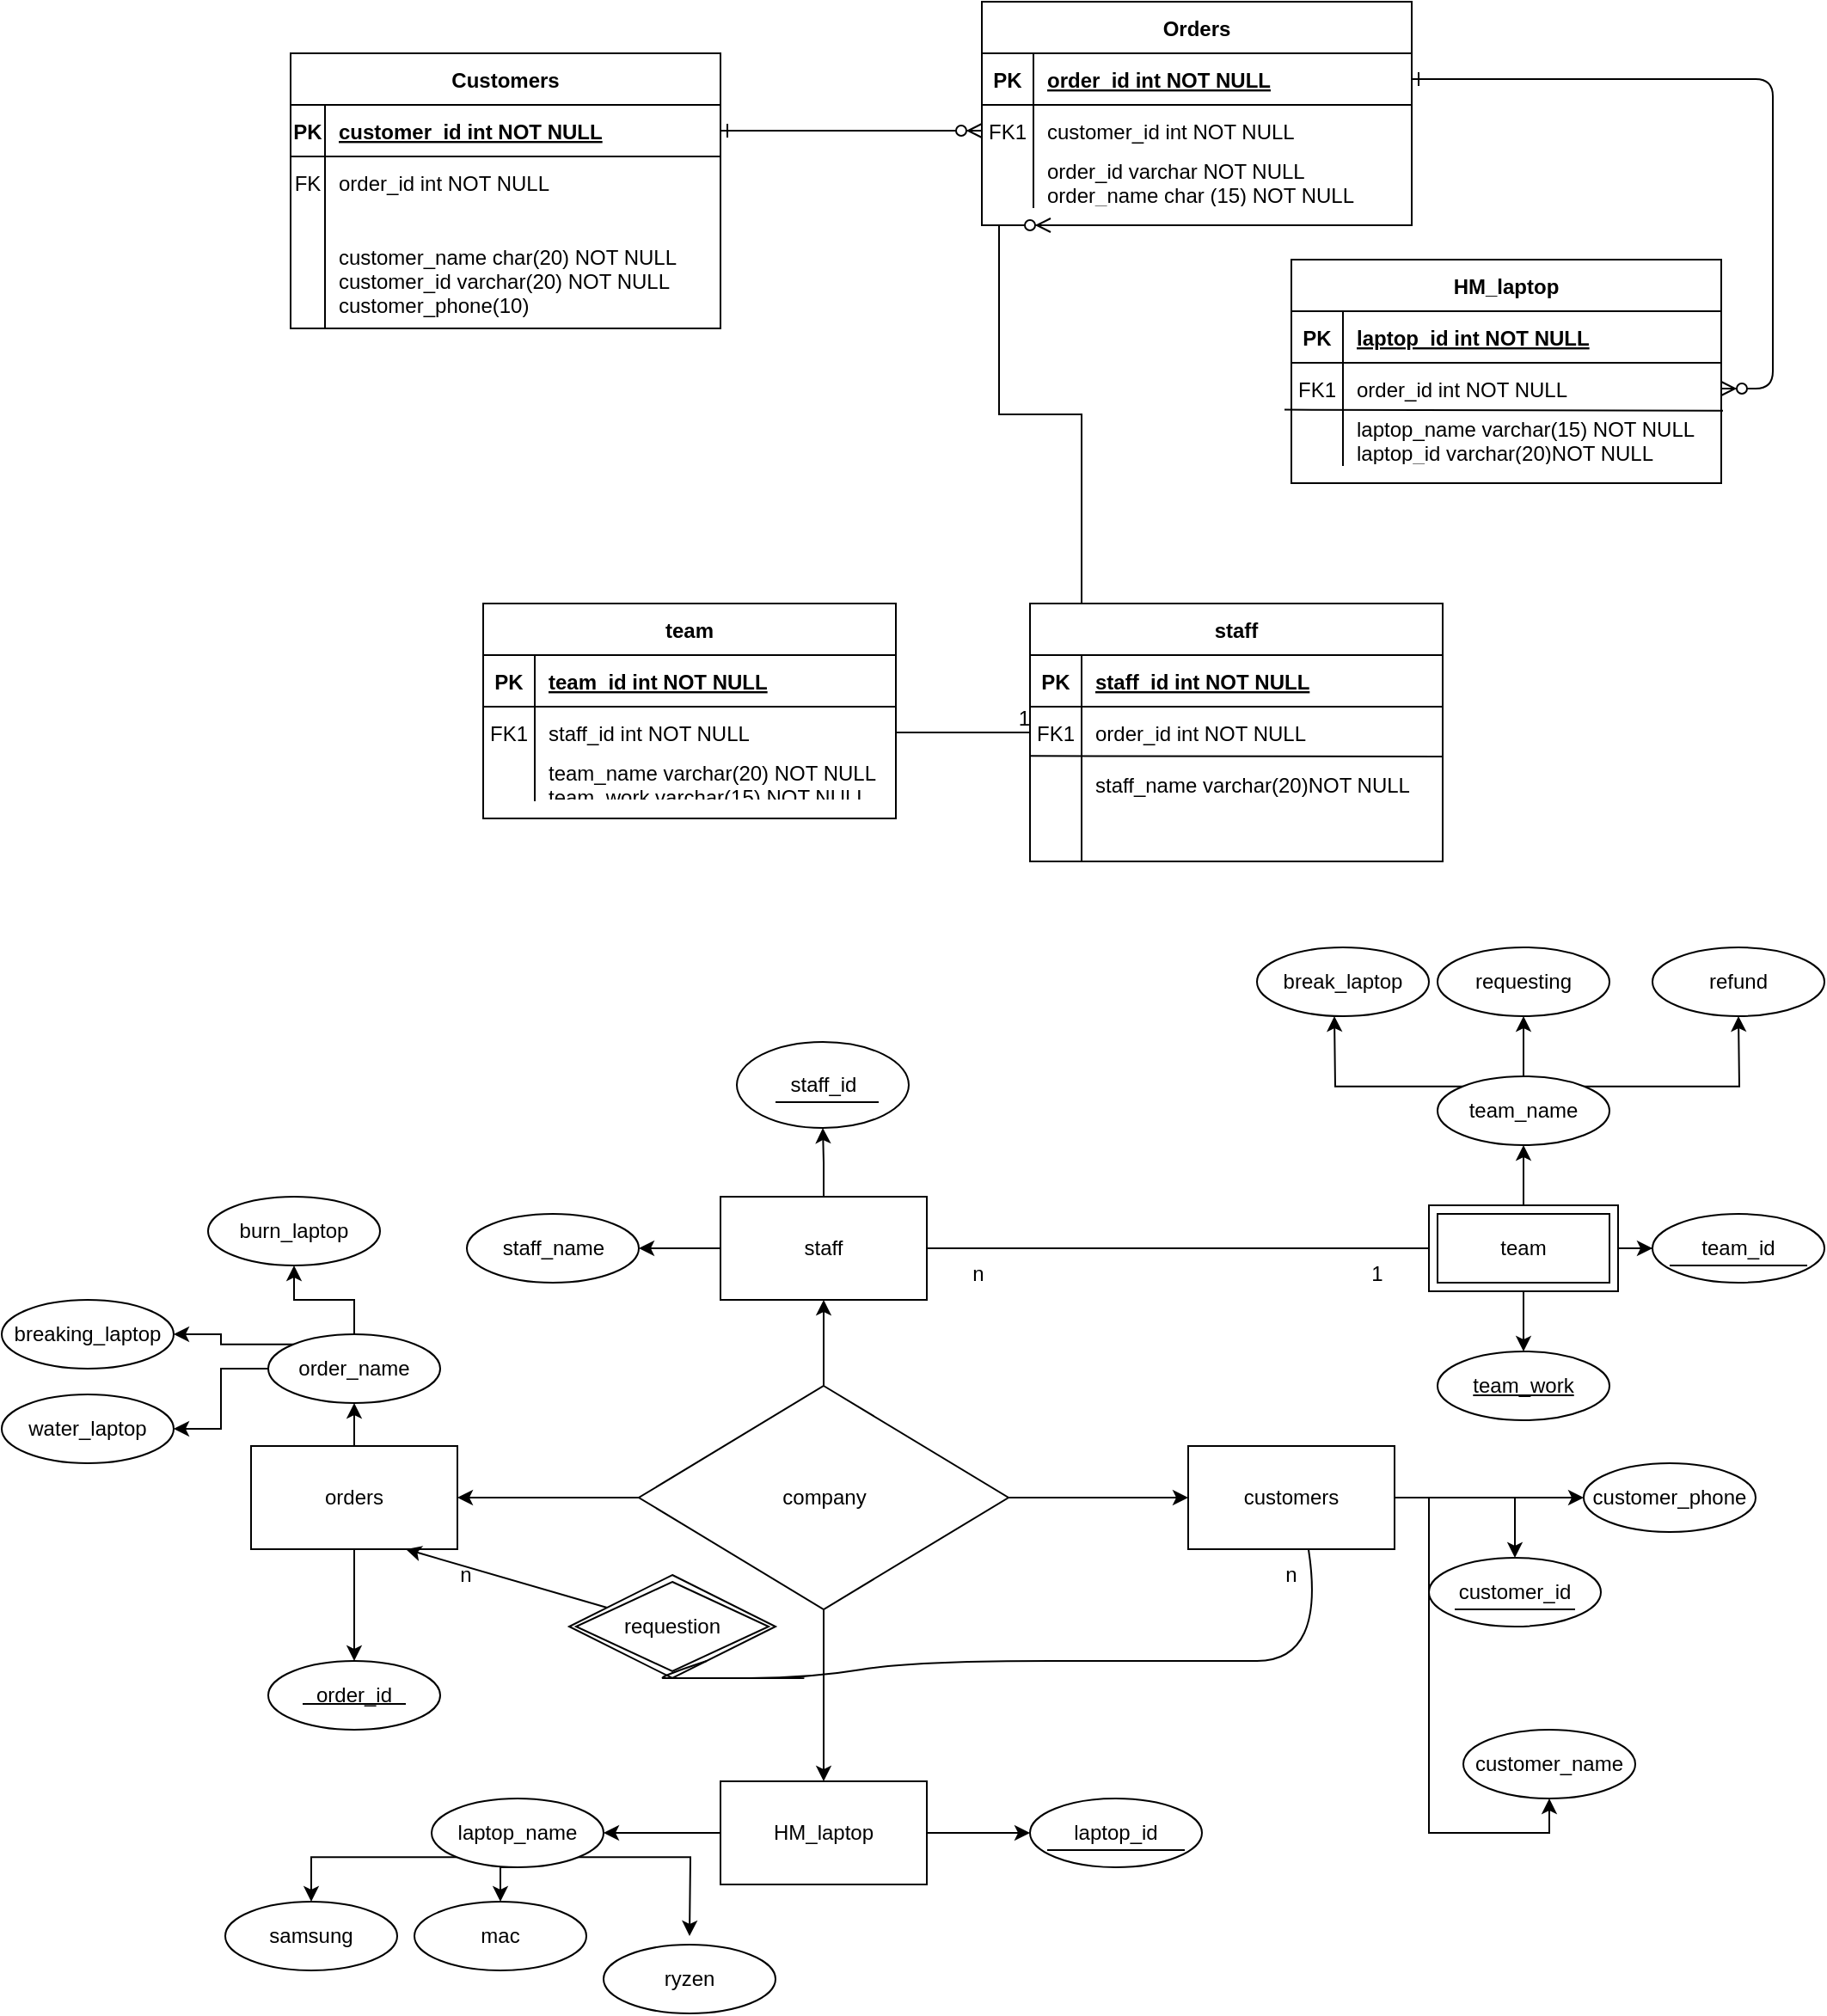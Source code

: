 <mxfile version="20.0.4" type="github">
  <diagram id="R2lEEEUBdFMjLlhIrx00" name="Page-1">
    <mxGraphModel dx="2206" dy="801" grid="1" gridSize="10" guides="1" tooltips="1" connect="1" arrows="1" fold="1" page="1" pageScale="1" pageWidth="850" pageHeight="1100" math="0" shadow="0" extFonts="Permanent Marker^https://fonts.googleapis.com/css?family=Permanent+Marker">
      <root>
        <mxCell id="0" />
        <mxCell id="1" parent="0" />
        <mxCell id="C-vyLk0tnHw3VtMMgP7b-1" value="" style="edgeStyle=entityRelationEdgeStyle;endArrow=ERzeroToMany;startArrow=ERone;endFill=1;startFill=0;" parent="1" source="C-vyLk0tnHw3VtMMgP7b-24" target="C-vyLk0tnHw3VtMMgP7b-6" edge="1">
          <mxGeometry width="100" height="100" relative="1" as="geometry">
            <mxPoint x="460" y="610" as="sourcePoint" />
            <mxPoint x="560" y="510" as="targetPoint" />
          </mxGeometry>
        </mxCell>
        <mxCell id="C-vyLk0tnHw3VtMMgP7b-12" value="" style="edgeStyle=entityRelationEdgeStyle;endArrow=ERzeroToMany;startArrow=ERone;endFill=1;startFill=0;" parent="1" source="C-vyLk0tnHw3VtMMgP7b-3" target="C-vyLk0tnHw3VtMMgP7b-17" edge="1">
          <mxGeometry width="100" height="100" relative="1" as="geometry">
            <mxPoint x="520" y="70" as="sourcePoint" />
            <mxPoint x="580" y="95" as="targetPoint" />
          </mxGeometry>
        </mxCell>
        <mxCell id="C-vyLk0tnHw3VtMMgP7b-2" value="Orders" style="shape=table;startSize=30;container=1;collapsible=1;childLayout=tableLayout;fixedRows=1;rowLines=0;fontStyle=1;align=center;resizeLast=1;" parent="1" vertex="1">
          <mxGeometry x="490" y="10" width="250" height="130" as="geometry" />
        </mxCell>
        <mxCell id="C-vyLk0tnHw3VtMMgP7b-3" value="" style="shape=partialRectangle;collapsible=0;dropTarget=0;pointerEvents=0;fillColor=none;points=[[0,0.5],[1,0.5]];portConstraint=eastwest;top=0;left=0;right=0;bottom=1;" parent="C-vyLk0tnHw3VtMMgP7b-2" vertex="1">
          <mxGeometry y="30" width="250" height="30" as="geometry" />
        </mxCell>
        <mxCell id="C-vyLk0tnHw3VtMMgP7b-4" value="PK" style="shape=partialRectangle;overflow=hidden;connectable=0;fillColor=none;top=0;left=0;bottom=0;right=0;fontStyle=1;" parent="C-vyLk0tnHw3VtMMgP7b-3" vertex="1">
          <mxGeometry width="30" height="30" as="geometry">
            <mxRectangle width="30" height="30" as="alternateBounds" />
          </mxGeometry>
        </mxCell>
        <mxCell id="C-vyLk0tnHw3VtMMgP7b-5" value="order_id int NOT NULL " style="shape=partialRectangle;overflow=hidden;connectable=0;fillColor=none;top=0;left=0;bottom=0;right=0;align=left;spacingLeft=6;fontStyle=5;" parent="C-vyLk0tnHw3VtMMgP7b-3" vertex="1">
          <mxGeometry x="30" width="220" height="30" as="geometry">
            <mxRectangle width="220" height="30" as="alternateBounds" />
          </mxGeometry>
        </mxCell>
        <mxCell id="C-vyLk0tnHw3VtMMgP7b-6" value="" style="shape=partialRectangle;collapsible=0;dropTarget=0;pointerEvents=0;fillColor=none;points=[[0,0.5],[1,0.5]];portConstraint=eastwest;top=0;left=0;right=0;bottom=0;" parent="C-vyLk0tnHw3VtMMgP7b-2" vertex="1">
          <mxGeometry y="60" width="250" height="30" as="geometry" />
        </mxCell>
        <mxCell id="C-vyLk0tnHw3VtMMgP7b-7" value="FK1" style="shape=partialRectangle;overflow=hidden;connectable=0;fillColor=none;top=0;left=0;bottom=0;right=0;" parent="C-vyLk0tnHw3VtMMgP7b-6" vertex="1">
          <mxGeometry width="30" height="30" as="geometry">
            <mxRectangle width="30" height="30" as="alternateBounds" />
          </mxGeometry>
        </mxCell>
        <mxCell id="C-vyLk0tnHw3VtMMgP7b-8" value="customer_id int NOT NULL" style="shape=partialRectangle;overflow=hidden;connectable=0;fillColor=none;top=0;left=0;bottom=0;right=0;align=left;spacingLeft=6;" parent="C-vyLk0tnHw3VtMMgP7b-6" vertex="1">
          <mxGeometry x="30" width="220" height="30" as="geometry">
            <mxRectangle width="220" height="30" as="alternateBounds" />
          </mxGeometry>
        </mxCell>
        <mxCell id="C-vyLk0tnHw3VtMMgP7b-9" value="" style="shape=partialRectangle;collapsible=0;dropTarget=0;pointerEvents=0;fillColor=none;points=[[0,0.5],[1,0.5]];portConstraint=eastwest;top=0;left=0;right=0;bottom=0;" parent="C-vyLk0tnHw3VtMMgP7b-2" vertex="1">
          <mxGeometry y="90" width="250" height="30" as="geometry" />
        </mxCell>
        <mxCell id="C-vyLk0tnHw3VtMMgP7b-10" value="" style="shape=partialRectangle;overflow=hidden;connectable=0;fillColor=none;top=0;left=0;bottom=0;right=0;" parent="C-vyLk0tnHw3VtMMgP7b-9" vertex="1">
          <mxGeometry width="30" height="30" as="geometry">
            <mxRectangle width="30" height="30" as="alternateBounds" />
          </mxGeometry>
        </mxCell>
        <mxCell id="C-vyLk0tnHw3VtMMgP7b-11" value="order_id varchar NOT NULL&#xa;order_name char (15) NOT NULL" style="shape=partialRectangle;overflow=hidden;connectable=0;fillColor=none;top=0;left=0;bottom=0;right=0;align=left;spacingLeft=6;" parent="C-vyLk0tnHw3VtMMgP7b-9" vertex="1">
          <mxGeometry x="30" width="220" height="30" as="geometry">
            <mxRectangle width="220" height="30" as="alternateBounds" />
          </mxGeometry>
        </mxCell>
        <mxCell id="C-vyLk0tnHw3VtMMgP7b-13" value="HM_laptop" style="shape=table;startSize=30;container=1;collapsible=1;childLayout=tableLayout;fixedRows=1;rowLines=0;fontStyle=1;align=center;resizeLast=1;" parent="1" vertex="1">
          <mxGeometry x="670" y="160" width="250" height="130" as="geometry" />
        </mxCell>
        <mxCell id="C-vyLk0tnHw3VtMMgP7b-14" value="" style="shape=partialRectangle;collapsible=0;dropTarget=0;pointerEvents=0;fillColor=none;points=[[0,0.5],[1,0.5]];portConstraint=eastwest;top=0;left=0;right=0;bottom=1;" parent="C-vyLk0tnHw3VtMMgP7b-13" vertex="1">
          <mxGeometry y="30" width="250" height="30" as="geometry" />
        </mxCell>
        <mxCell id="C-vyLk0tnHw3VtMMgP7b-15" value="PK" style="shape=partialRectangle;overflow=hidden;connectable=0;fillColor=none;top=0;left=0;bottom=0;right=0;fontStyle=1;" parent="C-vyLk0tnHw3VtMMgP7b-14" vertex="1">
          <mxGeometry width="30" height="30" as="geometry">
            <mxRectangle width="30" height="30" as="alternateBounds" />
          </mxGeometry>
        </mxCell>
        <mxCell id="C-vyLk0tnHw3VtMMgP7b-16" value="laptop_id int NOT NULL " style="shape=partialRectangle;overflow=hidden;connectable=0;fillColor=none;top=0;left=0;bottom=0;right=0;align=left;spacingLeft=6;fontStyle=5;" parent="C-vyLk0tnHw3VtMMgP7b-14" vertex="1">
          <mxGeometry x="30" width="220" height="30" as="geometry">
            <mxRectangle width="220" height="30" as="alternateBounds" />
          </mxGeometry>
        </mxCell>
        <mxCell id="C-vyLk0tnHw3VtMMgP7b-17" value="" style="shape=partialRectangle;collapsible=0;dropTarget=0;pointerEvents=0;fillColor=none;points=[[0,0.5],[1,0.5]];portConstraint=eastwest;top=0;left=0;right=0;bottom=0;" parent="C-vyLk0tnHw3VtMMgP7b-13" vertex="1">
          <mxGeometry y="60" width="250" height="30" as="geometry" />
        </mxCell>
        <mxCell id="C-vyLk0tnHw3VtMMgP7b-18" value="FK1" style="shape=partialRectangle;overflow=hidden;connectable=0;fillColor=none;top=0;left=0;bottom=0;right=0;" parent="C-vyLk0tnHw3VtMMgP7b-17" vertex="1">
          <mxGeometry width="30" height="30" as="geometry">
            <mxRectangle width="30" height="30" as="alternateBounds" />
          </mxGeometry>
        </mxCell>
        <mxCell id="C-vyLk0tnHw3VtMMgP7b-19" value="order_id int NOT NULL" style="shape=partialRectangle;overflow=hidden;connectable=0;fillColor=none;top=0;left=0;bottom=0;right=0;align=left;spacingLeft=6;" parent="C-vyLk0tnHw3VtMMgP7b-17" vertex="1">
          <mxGeometry x="30" width="220" height="30" as="geometry">
            <mxRectangle width="220" height="30" as="alternateBounds" />
          </mxGeometry>
        </mxCell>
        <mxCell id="C-vyLk0tnHw3VtMMgP7b-20" value="" style="shape=partialRectangle;collapsible=0;dropTarget=0;pointerEvents=0;fillColor=none;points=[[0,0.5],[1,0.5]];portConstraint=eastwest;top=0;left=0;right=0;bottom=0;" parent="C-vyLk0tnHw3VtMMgP7b-13" vertex="1">
          <mxGeometry y="90" width="250" height="30" as="geometry" />
        </mxCell>
        <mxCell id="C-vyLk0tnHw3VtMMgP7b-21" value="" style="shape=partialRectangle;overflow=hidden;connectable=0;fillColor=none;top=0;left=0;bottom=0;right=0;" parent="C-vyLk0tnHw3VtMMgP7b-20" vertex="1">
          <mxGeometry width="30" height="30" as="geometry">
            <mxRectangle width="30" height="30" as="alternateBounds" />
          </mxGeometry>
        </mxCell>
        <mxCell id="C-vyLk0tnHw3VtMMgP7b-22" value="laptop_name varchar(15) NOT NULL&#xa;laptop_id varchar(20)NOT NULL" style="shape=partialRectangle;overflow=hidden;connectable=0;fillColor=none;top=0;left=0;bottom=0;right=0;align=left;spacingLeft=6;" parent="C-vyLk0tnHw3VtMMgP7b-20" vertex="1">
          <mxGeometry x="30" width="220" height="30" as="geometry">
            <mxRectangle width="220" height="30" as="alternateBounds" />
          </mxGeometry>
        </mxCell>
        <mxCell id="-9GWKgvjQjByhZvp3Sfi-156" value="" style="endArrow=none;html=1;rounded=0;entryX=1.004;entryY=-0.071;entryDx=0;entryDy=0;entryPerimeter=0;exitX=-0.016;exitY=-0.09;exitDx=0;exitDy=0;exitPerimeter=0;" edge="1" parent="C-vyLk0tnHw3VtMMgP7b-13" source="C-vyLk0tnHw3VtMMgP7b-20" target="C-vyLk0tnHw3VtMMgP7b-20">
          <mxGeometry relative="1" as="geometry">
            <mxPoint x="-100" y="100" as="sourcePoint" />
            <mxPoint x="60" y="100" as="targetPoint" />
          </mxGeometry>
        </mxCell>
        <mxCell id="C-vyLk0tnHw3VtMMgP7b-23" value="Customers" style="shape=table;startSize=30;container=1;collapsible=1;childLayout=tableLayout;fixedRows=1;rowLines=0;fontStyle=1;align=center;resizeLast=1;" parent="1" vertex="1">
          <mxGeometry x="88" y="40" width="250" height="160" as="geometry" />
        </mxCell>
        <mxCell id="C-vyLk0tnHw3VtMMgP7b-24" value="" style="shape=partialRectangle;collapsible=0;dropTarget=0;pointerEvents=0;fillColor=none;points=[[0,0.5],[1,0.5]];portConstraint=eastwest;top=0;left=0;right=0;bottom=1;" parent="C-vyLk0tnHw3VtMMgP7b-23" vertex="1">
          <mxGeometry y="30" width="250" height="30" as="geometry" />
        </mxCell>
        <mxCell id="C-vyLk0tnHw3VtMMgP7b-25" value="PK" style="shape=partialRectangle;overflow=hidden;connectable=0;fillColor=none;top=0;left=0;bottom=0;right=0;fontStyle=1;" parent="C-vyLk0tnHw3VtMMgP7b-24" vertex="1">
          <mxGeometry width="20" height="30" as="geometry">
            <mxRectangle width="20" height="30" as="alternateBounds" />
          </mxGeometry>
        </mxCell>
        <mxCell id="C-vyLk0tnHw3VtMMgP7b-26" value="customer_id int NOT NULL " style="shape=partialRectangle;overflow=hidden;connectable=0;fillColor=none;top=0;left=0;bottom=0;right=0;align=left;spacingLeft=6;fontStyle=5;" parent="C-vyLk0tnHw3VtMMgP7b-24" vertex="1">
          <mxGeometry x="20" width="230" height="30" as="geometry">
            <mxRectangle width="230" height="30" as="alternateBounds" />
          </mxGeometry>
        </mxCell>
        <mxCell id="-9GWKgvjQjByhZvp3Sfi-189" value="" style="shape=tableRow;horizontal=0;startSize=0;swimlaneHead=0;swimlaneBody=0;fillColor=none;collapsible=0;dropTarget=0;points=[[0,0.5],[1,0.5]];portConstraint=eastwest;top=0;left=0;right=0;bottom=0;" vertex="1" parent="C-vyLk0tnHw3VtMMgP7b-23">
          <mxGeometry y="60" width="250" height="30" as="geometry" />
        </mxCell>
        <mxCell id="-9GWKgvjQjByhZvp3Sfi-190" value="FK" style="shape=partialRectangle;connectable=0;fillColor=none;top=0;left=0;bottom=0;right=0;fontStyle=0;overflow=hidden;" vertex="1" parent="-9GWKgvjQjByhZvp3Sfi-189">
          <mxGeometry width="20" height="30" as="geometry">
            <mxRectangle width="20" height="30" as="alternateBounds" />
          </mxGeometry>
        </mxCell>
        <mxCell id="-9GWKgvjQjByhZvp3Sfi-191" value="order_id int NOT NULL" style="shape=partialRectangle;connectable=0;fillColor=none;top=0;left=0;bottom=0;right=0;align=left;spacingLeft=6;fontStyle=0;overflow=hidden;" vertex="1" parent="-9GWKgvjQjByhZvp3Sfi-189">
          <mxGeometry x="20" width="230" height="30" as="geometry">
            <mxRectangle width="230" height="30" as="alternateBounds" />
          </mxGeometry>
        </mxCell>
        <mxCell id="C-vyLk0tnHw3VtMMgP7b-27" value="" style="shape=partialRectangle;collapsible=0;dropTarget=0;pointerEvents=0;fillColor=none;points=[[0,0.5],[1,0.5]];portConstraint=eastwest;top=0;left=0;right=0;bottom=0;" parent="C-vyLk0tnHw3VtMMgP7b-23" vertex="1">
          <mxGeometry y="90" width="250" height="70" as="geometry" />
        </mxCell>
        <mxCell id="C-vyLk0tnHw3VtMMgP7b-28" value="" style="shape=partialRectangle;overflow=hidden;connectable=0;fillColor=none;top=0;left=0;bottom=0;right=0;" parent="C-vyLk0tnHw3VtMMgP7b-27" vertex="1">
          <mxGeometry width="20" height="70" as="geometry">
            <mxRectangle width="20" height="70" as="alternateBounds" />
          </mxGeometry>
        </mxCell>
        <mxCell id="C-vyLk0tnHw3VtMMgP7b-29" value="&#xa;customer_name char(20) NOT NULL&#xa;customer_id varchar(20) NOT NULL&#xa;customer_phone(10)" style="shape=partialRectangle;overflow=hidden;connectable=0;fillColor=none;top=0;left=0;bottom=0;right=0;align=left;spacingLeft=6;" parent="C-vyLk0tnHw3VtMMgP7b-27" vertex="1">
          <mxGeometry x="20" width="230" height="70" as="geometry">
            <mxRectangle width="230" height="70" as="alternateBounds" />
          </mxGeometry>
        </mxCell>
        <mxCell id="-9GWKgvjQjByhZvp3Sfi-9" style="edgeStyle=orthogonalEdgeStyle;rounded=0;orthogonalLoop=1;jettySize=auto;html=1;entryX=0;entryY=0.5;entryDx=0;entryDy=0;" edge="1" parent="1" source="-9GWKgvjQjByhZvp3Sfi-2" target="-9GWKgvjQjByhZvp3Sfi-6">
          <mxGeometry relative="1" as="geometry" />
        </mxCell>
        <mxCell id="-9GWKgvjQjByhZvp3Sfi-24" style="edgeStyle=orthogonalEdgeStyle;rounded=0;orthogonalLoop=1;jettySize=auto;html=1;exitX=0.5;exitY=0;exitDx=0;exitDy=0;entryX=0.5;entryY=1;entryDx=0;entryDy=0;" edge="1" parent="1" source="-9GWKgvjQjByhZvp3Sfi-2" target="-9GWKgvjQjByhZvp3Sfi-22">
          <mxGeometry relative="1" as="geometry" />
        </mxCell>
        <mxCell id="-9GWKgvjQjByhZvp3Sfi-143" style="edgeStyle=orthogonalEdgeStyle;rounded=0;orthogonalLoop=1;jettySize=auto;html=1;" edge="1" parent="1" source="-9GWKgvjQjByhZvp3Sfi-2" target="-9GWKgvjQjByhZvp3Sfi-7">
          <mxGeometry relative="1" as="geometry" />
        </mxCell>
        <mxCell id="-9GWKgvjQjByhZvp3Sfi-149" style="edgeStyle=orthogonalEdgeStyle;rounded=0;orthogonalLoop=1;jettySize=auto;html=1;entryX=1;entryY=0.5;entryDx=0;entryDy=0;" edge="1" parent="1" source="-9GWKgvjQjByhZvp3Sfi-2" target="-9GWKgvjQjByhZvp3Sfi-5">
          <mxGeometry relative="1" as="geometry" />
        </mxCell>
        <mxCell id="-9GWKgvjQjByhZvp3Sfi-2" value="company" style="rhombus;whiteSpace=wrap;html=1;" vertex="1" parent="1">
          <mxGeometry x="290.5" y="815" width="215" height="130" as="geometry" />
        </mxCell>
        <mxCell id="-9GWKgvjQjByhZvp3Sfi-137" style="edgeStyle=orthogonalEdgeStyle;rounded=0;orthogonalLoop=1;jettySize=auto;html=1;entryX=0.5;entryY=0;entryDx=0;entryDy=0;" edge="1" parent="1" source="-9GWKgvjQjByhZvp3Sfi-5" target="-9GWKgvjQjByhZvp3Sfi-136">
          <mxGeometry relative="1" as="geometry" />
        </mxCell>
        <mxCell id="-9GWKgvjQjByhZvp3Sfi-139" style="edgeStyle=orthogonalEdgeStyle;rounded=0;orthogonalLoop=1;jettySize=auto;html=1;entryX=0.5;entryY=1;entryDx=0;entryDy=0;" edge="1" parent="1" source="-9GWKgvjQjByhZvp3Sfi-5" target="-9GWKgvjQjByhZvp3Sfi-138">
          <mxGeometry relative="1" as="geometry" />
        </mxCell>
        <mxCell id="-9GWKgvjQjByhZvp3Sfi-5" value="orders" style="rounded=0;whiteSpace=wrap;html=1;" vertex="1" parent="1">
          <mxGeometry x="65" y="850" width="120" height="60" as="geometry" />
        </mxCell>
        <mxCell id="-9GWKgvjQjByhZvp3Sfi-122" style="edgeStyle=orthogonalEdgeStyle;rounded=0;orthogonalLoop=1;jettySize=auto;html=1;entryX=0.5;entryY=0;entryDx=0;entryDy=0;" edge="1" parent="1" source="-9GWKgvjQjByhZvp3Sfi-6" target="-9GWKgvjQjByhZvp3Sfi-121">
          <mxGeometry relative="1" as="geometry" />
        </mxCell>
        <mxCell id="-9GWKgvjQjByhZvp3Sfi-134" style="edgeStyle=orthogonalEdgeStyle;rounded=0;orthogonalLoop=1;jettySize=auto;html=1;entryX=0.5;entryY=1;entryDx=0;entryDy=0;" edge="1" parent="1" source="-9GWKgvjQjByhZvp3Sfi-6" target="-9GWKgvjQjByhZvp3Sfi-133">
          <mxGeometry relative="1" as="geometry" />
        </mxCell>
        <mxCell id="-9GWKgvjQjByhZvp3Sfi-159" style="edgeStyle=orthogonalEdgeStyle;rounded=0;orthogonalLoop=1;jettySize=auto;html=1;entryX=0;entryY=0.5;entryDx=0;entryDy=0;" edge="1" parent="1" source="-9GWKgvjQjByhZvp3Sfi-6" target="-9GWKgvjQjByhZvp3Sfi-158">
          <mxGeometry relative="1" as="geometry" />
        </mxCell>
        <mxCell id="-9GWKgvjQjByhZvp3Sfi-6" value="customers" style="rounded=0;whiteSpace=wrap;html=1;" vertex="1" parent="1">
          <mxGeometry x="610" y="850" width="120" height="60" as="geometry" />
        </mxCell>
        <mxCell id="-9GWKgvjQjByhZvp3Sfi-141" style="edgeStyle=orthogonalEdgeStyle;rounded=0;orthogonalLoop=1;jettySize=auto;html=1;exitX=0;exitY=0.5;exitDx=0;exitDy=0;entryX=1;entryY=0.5;entryDx=0;entryDy=0;" edge="1" parent="1" source="-9GWKgvjQjByhZvp3Sfi-7" target="-9GWKgvjQjByhZvp3Sfi-140">
          <mxGeometry relative="1" as="geometry" />
        </mxCell>
        <mxCell id="-9GWKgvjQjByhZvp3Sfi-153" style="edgeStyle=orthogonalEdgeStyle;rounded=0;orthogonalLoop=1;jettySize=auto;html=1;entryX=0;entryY=0.5;entryDx=0;entryDy=0;" edge="1" parent="1" source="-9GWKgvjQjByhZvp3Sfi-7" target="-9GWKgvjQjByhZvp3Sfi-152">
          <mxGeometry relative="1" as="geometry" />
        </mxCell>
        <mxCell id="-9GWKgvjQjByhZvp3Sfi-7" value="HM_laptop" style="rounded=0;whiteSpace=wrap;html=1;" vertex="1" parent="1">
          <mxGeometry x="338" y="1045" width="120" height="60" as="geometry" />
        </mxCell>
        <mxCell id="-9GWKgvjQjByhZvp3Sfi-92" style="edgeStyle=orthogonalEdgeStyle;rounded=0;orthogonalLoop=1;jettySize=auto;html=1;entryX=0.5;entryY=1;entryDx=0;entryDy=0;" edge="1" parent="1" source="-9GWKgvjQjByhZvp3Sfi-22" target="-9GWKgvjQjByhZvp3Sfi-43">
          <mxGeometry relative="1" as="geometry" />
        </mxCell>
        <mxCell id="-9GWKgvjQjByhZvp3Sfi-151" style="edgeStyle=orthogonalEdgeStyle;rounded=0;orthogonalLoop=1;jettySize=auto;html=1;entryX=1;entryY=0.5;entryDx=0;entryDy=0;" edge="1" parent="1" source="-9GWKgvjQjByhZvp3Sfi-22" target="-9GWKgvjQjByhZvp3Sfi-150">
          <mxGeometry relative="1" as="geometry" />
        </mxCell>
        <mxCell id="-9GWKgvjQjByhZvp3Sfi-22" value="staff" style="rounded=0;whiteSpace=wrap;html=1;" vertex="1" parent="1">
          <mxGeometry x="338" y="705" width="120" height="60" as="geometry" />
        </mxCell>
        <mxCell id="-9GWKgvjQjByhZvp3Sfi-25" value="n" style="text;html=1;strokeColor=none;fillColor=none;align=center;verticalAlign=middle;whiteSpace=wrap;rounded=0;" vertex="1" parent="1">
          <mxGeometry x="458" y="735" width="60" height="30" as="geometry" />
        </mxCell>
        <mxCell id="-9GWKgvjQjByhZvp3Sfi-27" value="n" style="text;html=1;strokeColor=none;fillColor=none;align=center;verticalAlign=middle;whiteSpace=wrap;rounded=0;" vertex="1" parent="1">
          <mxGeometry x="640" y="910" width="60" height="30" as="geometry" />
        </mxCell>
        <mxCell id="-9GWKgvjQjByhZvp3Sfi-43" value="staff_id" style="ellipse;whiteSpace=wrap;html=1;" vertex="1" parent="1">
          <mxGeometry x="347.5" y="615" width="100" height="50" as="geometry" />
        </mxCell>
        <mxCell id="-9GWKgvjQjByhZvp3Sfi-57" value="" style="edgeStyle=orthogonalEdgeStyle;rounded=0;orthogonalLoop=1;jettySize=auto;html=1;exitX=1;exitY=0.5;exitDx=0;exitDy=0;endArrow=none;" edge="1" parent="1" source="-9GWKgvjQjByhZvp3Sfi-22">
          <mxGeometry relative="1" as="geometry">
            <mxPoint x="458.0" y="735" as="sourcePoint" />
            <mxPoint x="550" y="735" as="targetPoint" />
          </mxGeometry>
        </mxCell>
        <mxCell id="-9GWKgvjQjByhZvp3Sfi-145" style="edgeStyle=orthogonalEdgeStyle;rounded=0;orthogonalLoop=1;jettySize=auto;html=1;entryX=0.5;entryY=1;entryDx=0;entryDy=0;" edge="1" parent="1" source="-9GWKgvjQjByhZvp3Sfi-96" target="-9GWKgvjQjByhZvp3Sfi-144">
          <mxGeometry relative="1" as="geometry" />
        </mxCell>
        <mxCell id="-9GWKgvjQjByhZvp3Sfi-148" style="edgeStyle=orthogonalEdgeStyle;rounded=0;orthogonalLoop=1;jettySize=auto;html=1;" edge="1" parent="1" source="-9GWKgvjQjByhZvp3Sfi-96" target="-9GWKgvjQjByhZvp3Sfi-147">
          <mxGeometry relative="1" as="geometry" />
        </mxCell>
        <mxCell id="-9GWKgvjQjByhZvp3Sfi-214" style="edgeStyle=orthogonalEdgeStyle;rounded=0;orthogonalLoop=1;jettySize=auto;html=1;exitX=0.5;exitY=1;exitDx=0;exitDy=0;entryX=0.5;entryY=0;entryDx=0;entryDy=0;" edge="1" parent="1" source="-9GWKgvjQjByhZvp3Sfi-96" target="-9GWKgvjQjByhZvp3Sfi-213">
          <mxGeometry relative="1" as="geometry" />
        </mxCell>
        <mxCell id="-9GWKgvjQjByhZvp3Sfi-96" value="team" style="shape=ext;margin=3;double=1;whiteSpace=wrap;html=1;align=center;" vertex="1" parent="1">
          <mxGeometry x="750" y="710" width="110" height="50" as="geometry" />
        </mxCell>
        <mxCell id="-9GWKgvjQjByhZvp3Sfi-109" value="" style="endArrow=none;html=1;rounded=0;entryX=0;entryY=0.5;entryDx=0;entryDy=0;exitX=0;exitY=0;exitDx=0;exitDy=0;" edge="1" parent="1" source="-9GWKgvjQjByhZvp3Sfi-25" target="-9GWKgvjQjByhZvp3Sfi-96">
          <mxGeometry relative="1" as="geometry">
            <mxPoint x="670" y="735" as="sourcePoint" />
            <mxPoint x="800" y="773.89" as="targetPoint" />
          </mxGeometry>
        </mxCell>
        <mxCell id="-9GWKgvjQjByhZvp3Sfi-121" value="customer_id" style="ellipse;whiteSpace=wrap;html=1;align=center;" vertex="1" parent="1">
          <mxGeometry x="750" y="915" width="100" height="40" as="geometry" />
        </mxCell>
        <mxCell id="-9GWKgvjQjByhZvp3Sfi-123" style="edgeStyle=orthogonalEdgeStyle;rounded=0;orthogonalLoop=1;jettySize=auto;html=1;exitX=0.5;exitY=1;exitDx=0;exitDy=0;" edge="1" parent="1" source="-9GWKgvjQjByhZvp3Sfi-121" target="-9GWKgvjQjByhZvp3Sfi-121">
          <mxGeometry relative="1" as="geometry" />
        </mxCell>
        <mxCell id="-9GWKgvjQjByhZvp3Sfi-133" value="customer_name" style="ellipse;whiteSpace=wrap;html=1;align=center;" vertex="1" parent="1">
          <mxGeometry x="770" y="1015" width="100" height="40" as="geometry" />
        </mxCell>
        <mxCell id="-9GWKgvjQjByhZvp3Sfi-136" value="order_id" style="ellipse;whiteSpace=wrap;html=1;align=center;" vertex="1" parent="1">
          <mxGeometry x="75" y="975" width="100" height="40" as="geometry" />
        </mxCell>
        <mxCell id="-9GWKgvjQjByhZvp3Sfi-229" style="edgeStyle=orthogonalEdgeStyle;rounded=0;orthogonalLoop=1;jettySize=auto;html=1;exitX=0;exitY=0;exitDx=0;exitDy=0;entryX=1;entryY=0.5;entryDx=0;entryDy=0;" edge="1" parent="1" source="-9GWKgvjQjByhZvp3Sfi-138" target="-9GWKgvjQjByhZvp3Sfi-227">
          <mxGeometry relative="1" as="geometry" />
        </mxCell>
        <mxCell id="-9GWKgvjQjByhZvp3Sfi-231" style="edgeStyle=orthogonalEdgeStyle;rounded=0;orthogonalLoop=1;jettySize=auto;html=1;exitX=0.5;exitY=0;exitDx=0;exitDy=0;entryX=0.5;entryY=1;entryDx=0;entryDy=0;" edge="1" parent="1" source="-9GWKgvjQjByhZvp3Sfi-138" target="-9GWKgvjQjByhZvp3Sfi-230">
          <mxGeometry relative="1" as="geometry" />
        </mxCell>
        <mxCell id="-9GWKgvjQjByhZvp3Sfi-233" style="edgeStyle=orthogonalEdgeStyle;rounded=0;orthogonalLoop=1;jettySize=auto;html=1;exitX=0;exitY=0.5;exitDx=0;exitDy=0;" edge="1" parent="1" source="-9GWKgvjQjByhZvp3Sfi-138" target="-9GWKgvjQjByhZvp3Sfi-232">
          <mxGeometry relative="1" as="geometry" />
        </mxCell>
        <mxCell id="-9GWKgvjQjByhZvp3Sfi-138" value="order_name" style="ellipse;whiteSpace=wrap;html=1;align=center;" vertex="1" parent="1">
          <mxGeometry x="75" y="785" width="100" height="40" as="geometry" />
        </mxCell>
        <mxCell id="-9GWKgvjQjByhZvp3Sfi-203" style="edgeStyle=orthogonalEdgeStyle;rounded=0;orthogonalLoop=1;jettySize=auto;html=1;exitX=0;exitY=1;exitDx=0;exitDy=0;entryX=0.5;entryY=0;entryDx=0;entryDy=0;" edge="1" parent="1" source="-9GWKgvjQjByhZvp3Sfi-140" target="-9GWKgvjQjByhZvp3Sfi-200">
          <mxGeometry relative="1" as="geometry" />
        </mxCell>
        <mxCell id="-9GWKgvjQjByhZvp3Sfi-204" style="edgeStyle=orthogonalEdgeStyle;rounded=0;orthogonalLoop=1;jettySize=auto;html=1;exitX=0.5;exitY=1;exitDx=0;exitDy=0;entryX=0.5;entryY=0;entryDx=0;entryDy=0;" edge="1" parent="1" source="-9GWKgvjQjByhZvp3Sfi-140" target="-9GWKgvjQjByhZvp3Sfi-201">
          <mxGeometry relative="1" as="geometry" />
        </mxCell>
        <mxCell id="-9GWKgvjQjByhZvp3Sfi-205" style="edgeStyle=orthogonalEdgeStyle;rounded=0;orthogonalLoop=1;jettySize=auto;html=1;exitX=1;exitY=1;exitDx=0;exitDy=0;" edge="1" parent="1" source="-9GWKgvjQjByhZvp3Sfi-140">
          <mxGeometry relative="1" as="geometry">
            <mxPoint x="320" y="1135.0" as="targetPoint" />
          </mxGeometry>
        </mxCell>
        <mxCell id="-9GWKgvjQjByhZvp3Sfi-140" value="laptop_name" style="ellipse;whiteSpace=wrap;html=1;align=center;" vertex="1" parent="1">
          <mxGeometry x="170" y="1055" width="100" height="40" as="geometry" />
        </mxCell>
        <mxCell id="-9GWKgvjQjByhZvp3Sfi-209" style="edgeStyle=orthogonalEdgeStyle;rounded=0;orthogonalLoop=1;jettySize=auto;html=1;exitX=0;exitY=0;exitDx=0;exitDy=0;entryX=0.5;entryY=1;entryDx=0;entryDy=0;" edge="1" parent="1" source="-9GWKgvjQjByhZvp3Sfi-144">
          <mxGeometry relative="1" as="geometry">
            <mxPoint x="695" y="600" as="targetPoint" />
          </mxGeometry>
        </mxCell>
        <mxCell id="-9GWKgvjQjByhZvp3Sfi-211" style="edgeStyle=orthogonalEdgeStyle;rounded=0;orthogonalLoop=1;jettySize=auto;html=1;exitX=1;exitY=0;exitDx=0;exitDy=0;entryX=0.5;entryY=1;entryDx=0;entryDy=0;" edge="1" parent="1" source="-9GWKgvjQjByhZvp3Sfi-144">
          <mxGeometry relative="1" as="geometry">
            <mxPoint x="930" y="600" as="targetPoint" />
          </mxGeometry>
        </mxCell>
        <mxCell id="-9GWKgvjQjByhZvp3Sfi-212" style="edgeStyle=orthogonalEdgeStyle;rounded=0;orthogonalLoop=1;jettySize=auto;html=1;exitX=0.5;exitY=0;exitDx=0;exitDy=0;entryX=0.5;entryY=1;entryDx=0;entryDy=0;" edge="1" parent="1" source="-9GWKgvjQjByhZvp3Sfi-144">
          <mxGeometry relative="1" as="geometry">
            <mxPoint x="805" y="600" as="targetPoint" />
          </mxGeometry>
        </mxCell>
        <mxCell id="-9GWKgvjQjByhZvp3Sfi-144" value="team_name" style="ellipse;whiteSpace=wrap;html=1;align=center;" vertex="1" parent="1">
          <mxGeometry x="755" y="635" width="100" height="40" as="geometry" />
        </mxCell>
        <mxCell id="-9GWKgvjQjByhZvp3Sfi-146" value="1" style="text;html=1;strokeColor=none;fillColor=none;align=center;verticalAlign=middle;whiteSpace=wrap;rounded=0;" vertex="1" parent="1">
          <mxGeometry x="690" y="735" width="60" height="30" as="geometry" />
        </mxCell>
        <mxCell id="-9GWKgvjQjByhZvp3Sfi-147" value="team_id" style="ellipse;whiteSpace=wrap;html=1;align=center;" vertex="1" parent="1">
          <mxGeometry x="880" y="715" width="100" height="40" as="geometry" />
        </mxCell>
        <mxCell id="-9GWKgvjQjByhZvp3Sfi-150" value="staff_name" style="ellipse;whiteSpace=wrap;html=1;align=center;" vertex="1" parent="1">
          <mxGeometry x="190.5" y="715" width="100" height="40" as="geometry" />
        </mxCell>
        <mxCell id="-9GWKgvjQjByhZvp3Sfi-152" value="laptop_id" style="ellipse;whiteSpace=wrap;html=1;align=center;" vertex="1" parent="1">
          <mxGeometry x="518" y="1055" width="100" height="40" as="geometry" />
        </mxCell>
        <mxCell id="-9GWKgvjQjByhZvp3Sfi-158" value="customer_phone" style="ellipse;whiteSpace=wrap;html=1;align=center;" vertex="1" parent="1">
          <mxGeometry x="840" y="860" width="100" height="40" as="geometry" />
        </mxCell>
        <mxCell id="-9GWKgvjQjByhZvp3Sfi-160" value="staff" style="shape=table;startSize=30;container=1;collapsible=1;childLayout=tableLayout;fixedRows=1;rowLines=0;fontStyle=1;align=center;resizeLast=1;" vertex="1" parent="1">
          <mxGeometry x="518" y="360" width="240" height="150" as="geometry" />
        </mxCell>
        <mxCell id="-9GWKgvjQjByhZvp3Sfi-161" value="" style="shape=tableRow;horizontal=0;startSize=0;swimlaneHead=0;swimlaneBody=0;fillColor=none;collapsible=0;dropTarget=0;points=[[0,0.5],[1,0.5]];portConstraint=eastwest;top=0;left=0;right=0;bottom=1;" vertex="1" parent="-9GWKgvjQjByhZvp3Sfi-160">
          <mxGeometry y="30" width="240" height="30" as="geometry" />
        </mxCell>
        <mxCell id="-9GWKgvjQjByhZvp3Sfi-162" value="PK" style="shape=partialRectangle;connectable=0;fillColor=none;top=0;left=0;bottom=0;right=0;fontStyle=1;overflow=hidden;" vertex="1" parent="-9GWKgvjQjByhZvp3Sfi-161">
          <mxGeometry width="30" height="30" as="geometry">
            <mxRectangle width="30" height="30" as="alternateBounds" />
          </mxGeometry>
        </mxCell>
        <mxCell id="-9GWKgvjQjByhZvp3Sfi-163" value="staff_id int NOT NULL" style="shape=partialRectangle;connectable=0;fillColor=none;top=0;left=0;bottom=0;right=0;align=left;spacingLeft=6;fontStyle=5;overflow=hidden;" vertex="1" parent="-9GWKgvjQjByhZvp3Sfi-161">
          <mxGeometry x="30" width="210" height="30" as="geometry">
            <mxRectangle width="210" height="30" as="alternateBounds" />
          </mxGeometry>
        </mxCell>
        <mxCell id="-9GWKgvjQjByhZvp3Sfi-164" value="" style="shape=tableRow;horizontal=0;startSize=0;swimlaneHead=0;swimlaneBody=0;fillColor=none;collapsible=0;dropTarget=0;points=[[0,0.5],[1,0.5]];portConstraint=eastwest;top=0;left=0;right=0;bottom=0;" vertex="1" parent="-9GWKgvjQjByhZvp3Sfi-160">
          <mxGeometry y="60" width="240" height="30" as="geometry" />
        </mxCell>
        <mxCell id="-9GWKgvjQjByhZvp3Sfi-165" value="FK1" style="shape=partialRectangle;connectable=0;fillColor=none;top=0;left=0;bottom=0;right=0;editable=1;overflow=hidden;" vertex="1" parent="-9GWKgvjQjByhZvp3Sfi-164">
          <mxGeometry width="30" height="30" as="geometry">
            <mxRectangle width="30" height="30" as="alternateBounds" />
          </mxGeometry>
        </mxCell>
        <mxCell id="-9GWKgvjQjByhZvp3Sfi-166" value="order_id int NOT NULL" style="shape=partialRectangle;connectable=0;fillColor=none;top=0;left=0;bottom=0;right=0;align=left;spacingLeft=6;overflow=hidden;" vertex="1" parent="-9GWKgvjQjByhZvp3Sfi-164">
          <mxGeometry x="30" width="210" height="30" as="geometry">
            <mxRectangle width="210" height="30" as="alternateBounds" />
          </mxGeometry>
        </mxCell>
        <mxCell id="-9GWKgvjQjByhZvp3Sfi-167" value="" style="shape=tableRow;horizontal=0;startSize=0;swimlaneHead=0;swimlaneBody=0;fillColor=none;collapsible=0;dropTarget=0;points=[[0,0.5],[1,0.5]];portConstraint=eastwest;top=0;left=0;right=0;bottom=0;" vertex="1" parent="-9GWKgvjQjByhZvp3Sfi-160">
          <mxGeometry y="90" width="240" height="30" as="geometry" />
        </mxCell>
        <mxCell id="-9GWKgvjQjByhZvp3Sfi-168" value="" style="shape=partialRectangle;connectable=0;fillColor=none;top=0;left=0;bottom=0;right=0;editable=1;overflow=hidden;" vertex="1" parent="-9GWKgvjQjByhZvp3Sfi-167">
          <mxGeometry width="30" height="30" as="geometry">
            <mxRectangle width="30" height="30" as="alternateBounds" />
          </mxGeometry>
        </mxCell>
        <mxCell id="-9GWKgvjQjByhZvp3Sfi-169" value="staff_name varchar(20)NOT NULL" style="shape=partialRectangle;connectable=0;fillColor=none;top=0;left=0;bottom=0;right=0;align=left;spacingLeft=6;overflow=hidden;" vertex="1" parent="-9GWKgvjQjByhZvp3Sfi-167">
          <mxGeometry x="30" width="210" height="30" as="geometry">
            <mxRectangle width="210" height="30" as="alternateBounds" />
          </mxGeometry>
        </mxCell>
        <mxCell id="-9GWKgvjQjByhZvp3Sfi-170" value="" style="shape=tableRow;horizontal=0;startSize=0;swimlaneHead=0;swimlaneBody=0;fillColor=none;collapsible=0;dropTarget=0;points=[[0,0.5],[1,0.5]];portConstraint=eastwest;top=0;left=0;right=0;bottom=0;" vertex="1" parent="-9GWKgvjQjByhZvp3Sfi-160">
          <mxGeometry y="120" width="240" height="30" as="geometry" />
        </mxCell>
        <mxCell id="-9GWKgvjQjByhZvp3Sfi-171" value="" style="shape=partialRectangle;connectable=0;fillColor=none;top=0;left=0;bottom=0;right=0;editable=1;overflow=hidden;" vertex="1" parent="-9GWKgvjQjByhZvp3Sfi-170">
          <mxGeometry width="30" height="30" as="geometry">
            <mxRectangle width="30" height="30" as="alternateBounds" />
          </mxGeometry>
        </mxCell>
        <mxCell id="-9GWKgvjQjByhZvp3Sfi-172" value="" style="shape=partialRectangle;connectable=0;fillColor=none;top=0;left=0;bottom=0;right=0;align=left;spacingLeft=6;overflow=hidden;" vertex="1" parent="-9GWKgvjQjByhZvp3Sfi-170">
          <mxGeometry x="30" width="210" height="30" as="geometry">
            <mxRectangle width="210" height="30" as="alternateBounds" />
          </mxGeometry>
        </mxCell>
        <mxCell id="-9GWKgvjQjByhZvp3Sfi-173" value="" style="endArrow=none;html=1;rounded=0;entryX=0.998;entryY=-0.035;entryDx=0;entryDy=0;entryPerimeter=0;exitX=-0.001;exitY=0.956;exitDx=0;exitDy=0;exitPerimeter=0;" edge="1" parent="-9GWKgvjQjByhZvp3Sfi-160" source="-9GWKgvjQjByhZvp3Sfi-164" target="-9GWKgvjQjByhZvp3Sfi-167">
          <mxGeometry relative="1" as="geometry">
            <mxPoint y="90" as="sourcePoint" />
            <mxPoint x="210" y="80" as="targetPoint" />
          </mxGeometry>
        </mxCell>
        <mxCell id="-9GWKgvjQjByhZvp3Sfi-174" value="team" style="shape=table;startSize=30;container=1;collapsible=1;childLayout=tableLayout;fixedRows=1;rowLines=0;fontStyle=1;align=center;resizeLast=1;" vertex="1" parent="1">
          <mxGeometry x="200" y="360" width="240" height="125" as="geometry" />
        </mxCell>
        <mxCell id="-9GWKgvjQjByhZvp3Sfi-175" value="" style="shape=tableRow;horizontal=0;startSize=0;swimlaneHead=0;swimlaneBody=0;fillColor=none;collapsible=0;dropTarget=0;points=[[0,0.5],[1,0.5]];portConstraint=eastwest;top=0;left=0;right=0;bottom=1;" vertex="1" parent="-9GWKgvjQjByhZvp3Sfi-174">
          <mxGeometry y="30" width="240" height="30" as="geometry" />
        </mxCell>
        <mxCell id="-9GWKgvjQjByhZvp3Sfi-176" value="PK" style="shape=partialRectangle;connectable=0;fillColor=none;top=0;left=0;bottom=0;right=0;fontStyle=1;overflow=hidden;" vertex="1" parent="-9GWKgvjQjByhZvp3Sfi-175">
          <mxGeometry width="30" height="30" as="geometry">
            <mxRectangle width="30" height="30" as="alternateBounds" />
          </mxGeometry>
        </mxCell>
        <mxCell id="-9GWKgvjQjByhZvp3Sfi-177" value="team_id int NOT NULL" style="shape=partialRectangle;connectable=0;fillColor=none;top=0;left=0;bottom=0;right=0;align=left;spacingLeft=6;fontStyle=5;overflow=hidden;" vertex="1" parent="-9GWKgvjQjByhZvp3Sfi-175">
          <mxGeometry x="30" width="210" height="30" as="geometry">
            <mxRectangle width="210" height="30" as="alternateBounds" />
          </mxGeometry>
        </mxCell>
        <mxCell id="-9GWKgvjQjByhZvp3Sfi-178" value="" style="shape=tableRow;horizontal=0;startSize=0;swimlaneHead=0;swimlaneBody=0;fillColor=none;collapsible=0;dropTarget=0;points=[[0,0.5],[1,0.5]];portConstraint=eastwest;top=0;left=0;right=0;bottom=0;" vertex="1" parent="-9GWKgvjQjByhZvp3Sfi-174">
          <mxGeometry y="60" width="240" height="30" as="geometry" />
        </mxCell>
        <mxCell id="-9GWKgvjQjByhZvp3Sfi-179" value="FK1" style="shape=partialRectangle;connectable=0;fillColor=none;top=0;left=0;bottom=0;right=0;editable=1;overflow=hidden;" vertex="1" parent="-9GWKgvjQjByhZvp3Sfi-178">
          <mxGeometry width="30" height="30" as="geometry">
            <mxRectangle width="30" height="30" as="alternateBounds" />
          </mxGeometry>
        </mxCell>
        <mxCell id="-9GWKgvjQjByhZvp3Sfi-180" value="staff_id int NOT NULL" style="shape=partialRectangle;connectable=0;fillColor=none;top=0;left=0;bottom=0;right=0;align=left;spacingLeft=6;overflow=hidden;" vertex="1" parent="-9GWKgvjQjByhZvp3Sfi-178">
          <mxGeometry x="30" width="210" height="30" as="geometry">
            <mxRectangle width="210" height="30" as="alternateBounds" />
          </mxGeometry>
        </mxCell>
        <mxCell id="-9GWKgvjQjByhZvp3Sfi-181" value="" style="shape=tableRow;horizontal=0;startSize=0;swimlaneHead=0;swimlaneBody=0;fillColor=none;collapsible=0;dropTarget=0;points=[[0,0.5],[1,0.5]];portConstraint=eastwest;top=0;left=0;right=0;bottom=0;" vertex="1" parent="-9GWKgvjQjByhZvp3Sfi-174">
          <mxGeometry y="90" width="240" height="25" as="geometry" />
        </mxCell>
        <mxCell id="-9GWKgvjQjByhZvp3Sfi-182" value="" style="shape=partialRectangle;connectable=0;fillColor=none;top=0;left=0;bottom=0;right=0;editable=1;overflow=hidden;" vertex="1" parent="-9GWKgvjQjByhZvp3Sfi-181">
          <mxGeometry width="30" height="25" as="geometry">
            <mxRectangle width="30" height="25" as="alternateBounds" />
          </mxGeometry>
        </mxCell>
        <mxCell id="-9GWKgvjQjByhZvp3Sfi-183" value="team_name varchar(20) NOT NULL&#xa;team_work varchar(15) NOT NULL" style="shape=partialRectangle;connectable=0;fillColor=none;top=0;left=0;bottom=0;right=0;align=left;spacingLeft=6;overflow=hidden;" vertex="1" parent="-9GWKgvjQjByhZvp3Sfi-181">
          <mxGeometry x="30" width="210" height="25" as="geometry">
            <mxRectangle width="210" height="25" as="alternateBounds" />
          </mxGeometry>
        </mxCell>
        <mxCell id="-9GWKgvjQjByhZvp3Sfi-196" value="" style="endArrow=none;html=1;rounded=0;exitX=1;exitY=0.5;exitDx=0;exitDy=0;entryX=0;entryY=0.5;entryDx=0;entryDy=0;" edge="1" parent="1" source="-9GWKgvjQjByhZvp3Sfi-178" target="-9GWKgvjQjByhZvp3Sfi-164">
          <mxGeometry relative="1" as="geometry">
            <mxPoint x="170" y="320" as="sourcePoint" />
            <mxPoint x="230" y="320" as="targetPoint" />
          </mxGeometry>
        </mxCell>
        <mxCell id="-9GWKgvjQjByhZvp3Sfi-197" value="1" style="resizable=0;html=1;align=right;verticalAlign=bottom;" connectable="0" vertex="1" parent="-9GWKgvjQjByhZvp3Sfi-196">
          <mxGeometry x="1" relative="1" as="geometry" />
        </mxCell>
        <mxCell id="-9GWKgvjQjByhZvp3Sfi-200" value="samsung" style="ellipse;whiteSpace=wrap;html=1;align=center;" vertex="1" parent="1">
          <mxGeometry x="50" y="1115" width="100" height="40" as="geometry" />
        </mxCell>
        <mxCell id="-9GWKgvjQjByhZvp3Sfi-201" value="mac" style="ellipse;whiteSpace=wrap;html=1;align=center;" vertex="1" parent="1">
          <mxGeometry x="160" y="1115" width="100" height="40" as="geometry" />
        </mxCell>
        <mxCell id="-9GWKgvjQjByhZvp3Sfi-202" value="ryzen" style="ellipse;whiteSpace=wrap;html=1;align=center;" vertex="1" parent="1">
          <mxGeometry x="270" y="1140" width="100" height="40" as="geometry" />
        </mxCell>
        <mxCell id="-9GWKgvjQjByhZvp3Sfi-206" value="break_laptop" style="ellipse;whiteSpace=wrap;html=1;align=center;" vertex="1" parent="1">
          <mxGeometry x="650" y="560" width="100" height="40" as="geometry" />
        </mxCell>
        <mxCell id="-9GWKgvjQjByhZvp3Sfi-207" value="requesting" style="ellipse;whiteSpace=wrap;html=1;align=center;" vertex="1" parent="1">
          <mxGeometry x="755" y="560" width="100" height="40" as="geometry" />
        </mxCell>
        <mxCell id="-9GWKgvjQjByhZvp3Sfi-208" value="refund" style="ellipse;whiteSpace=wrap;html=1;align=center;" vertex="1" parent="1">
          <mxGeometry x="880" y="560" width="100" height="40" as="geometry" />
        </mxCell>
        <mxCell id="-9GWKgvjQjByhZvp3Sfi-213" value="team_work&lt;br&gt;" style="ellipse;whiteSpace=wrap;html=1;align=center;fontStyle=4;" vertex="1" parent="1">
          <mxGeometry x="755" y="795" width="100" height="40" as="geometry" />
        </mxCell>
        <mxCell id="-9GWKgvjQjByhZvp3Sfi-215" value="" style="line;strokeWidth=1;rotatable=0;dashed=0;labelPosition=right;align=left;verticalAlign=middle;spacingTop=0;spacingLeft=6;points=[];portConstraint=eastwest;" vertex="1" parent="1">
          <mxGeometry x="370" y="645" width="60" height="10" as="geometry" />
        </mxCell>
        <mxCell id="-9GWKgvjQjByhZvp3Sfi-216" value="" style="line;strokeWidth=1;rotatable=0;dashed=0;labelPosition=right;align=left;verticalAlign=middle;spacingTop=0;spacingLeft=6;points=[];portConstraint=eastwest;" vertex="1" parent="1">
          <mxGeometry x="95" y="995" width="60" height="10" as="geometry" />
        </mxCell>
        <mxCell id="-9GWKgvjQjByhZvp3Sfi-217" value="" style="endArrow=none;html=1;rounded=0;" edge="1" parent="1">
          <mxGeometry width="50" height="50" relative="1" as="geometry">
            <mxPoint x="528" y="1085" as="sourcePoint" />
            <mxPoint x="608" y="1085" as="targetPoint" />
          </mxGeometry>
        </mxCell>
        <mxCell id="-9GWKgvjQjByhZvp3Sfi-218" value="" style="endArrow=none;html=1;rounded=0;" edge="1" parent="1">
          <mxGeometry width="50" height="50" relative="1" as="geometry">
            <mxPoint x="765" y="945" as="sourcePoint" />
            <mxPoint x="835" y="945" as="targetPoint" />
          </mxGeometry>
        </mxCell>
        <mxCell id="-9GWKgvjQjByhZvp3Sfi-219" value="" style="endArrow=none;html=1;rounded=0;" edge="1" parent="1">
          <mxGeometry width="50" height="50" relative="1" as="geometry">
            <mxPoint x="970" y="745" as="sourcePoint" />
            <mxPoint x="890" y="745" as="targetPoint" />
          </mxGeometry>
        </mxCell>
        <mxCell id="-9GWKgvjQjByhZvp3Sfi-221" value="" style="curved=1;endArrow=classic;html=1;rounded=0;entryX=0.75;entryY=1;entryDx=0;entryDy=0;startArrow=none;" edge="1" parent="1" source="-9GWKgvjQjByhZvp3Sfi-224" target="-9GWKgvjQjByhZvp3Sfi-5">
          <mxGeometry width="50" height="50" relative="1" as="geometry">
            <mxPoint x="680" y="945" as="sourcePoint" />
            <mxPoint x="220" y="915" as="targetPoint" />
            <Array as="points" />
          </mxGeometry>
        </mxCell>
        <mxCell id="-9GWKgvjQjByhZvp3Sfi-223" value="n" style="text;html=1;strokeColor=none;fillColor=none;align=center;verticalAlign=middle;whiteSpace=wrap;rounded=0;" vertex="1" parent="1">
          <mxGeometry x="160" y="910" width="60" height="30" as="geometry" />
        </mxCell>
        <mxCell id="-9GWKgvjQjByhZvp3Sfi-224" value="requestion" style="shape=rhombus;double=1;perimeter=rhombusPerimeter;whiteSpace=wrap;html=1;align=center;" vertex="1" parent="1">
          <mxGeometry x="250" y="925" width="120" height="60" as="geometry" />
        </mxCell>
        <mxCell id="-9GWKgvjQjByhZvp3Sfi-225" value="" style="curved=1;endArrow=none;html=1;rounded=0;entryX=0.75;entryY=1;entryDx=0;entryDy=0;exitX=0.583;exitY=1;exitDx=0;exitDy=0;exitPerimeter=0;" edge="1" parent="1" source="-9GWKgvjQjByhZvp3Sfi-6" target="-9GWKgvjQjByhZvp3Sfi-224">
          <mxGeometry width="50" height="50" relative="1" as="geometry">
            <mxPoint x="679.96" y="910" as="sourcePoint" />
            <mxPoint x="155" y="910" as="targetPoint" />
            <Array as="points">
              <mxPoint x="690" y="975" />
              <mxPoint x="610" y="975" />
              <mxPoint x="450" y="975" />
              <mxPoint x="390" y="985" />
              <mxPoint x="320" y="985" />
              <mxPoint x="410" y="985" />
              <mxPoint x="310" y="985" />
              <mxPoint x="300" y="985" />
            </Array>
          </mxGeometry>
        </mxCell>
        <mxCell id="-9GWKgvjQjByhZvp3Sfi-227" value="breaking_laptop" style="ellipse;whiteSpace=wrap;html=1;align=center;" vertex="1" parent="1">
          <mxGeometry x="-80" y="765" width="100" height="40" as="geometry" />
        </mxCell>
        <mxCell id="-9GWKgvjQjByhZvp3Sfi-230" value="burn_laptop" style="ellipse;whiteSpace=wrap;html=1;align=center;" vertex="1" parent="1">
          <mxGeometry x="40" y="705" width="100" height="40" as="geometry" />
        </mxCell>
        <mxCell id="-9GWKgvjQjByhZvp3Sfi-232" value="water_laptop" style="ellipse;whiteSpace=wrap;html=1;align=center;" vertex="1" parent="1">
          <mxGeometry x="-80" y="820" width="100" height="40" as="geometry" />
        </mxCell>
        <mxCell id="-9GWKgvjQjByhZvp3Sfi-235" value="" style="edgeStyle=entityRelationEdgeStyle;fontSize=12;html=1;endArrow=ERzeroToMany;endFill=1;rounded=0;exitX=0;exitY=0;exitDx=0;exitDy=0;" edge="1" parent="1" source="-9GWKgvjQjByhZvp3Sfi-160">
          <mxGeometry width="100" height="100" relative="1" as="geometry">
            <mxPoint x="440" y="150" as="sourcePoint" />
            <mxPoint x="530" y="140" as="targetPoint" />
          </mxGeometry>
        </mxCell>
      </root>
    </mxGraphModel>
  </diagram>
</mxfile>
